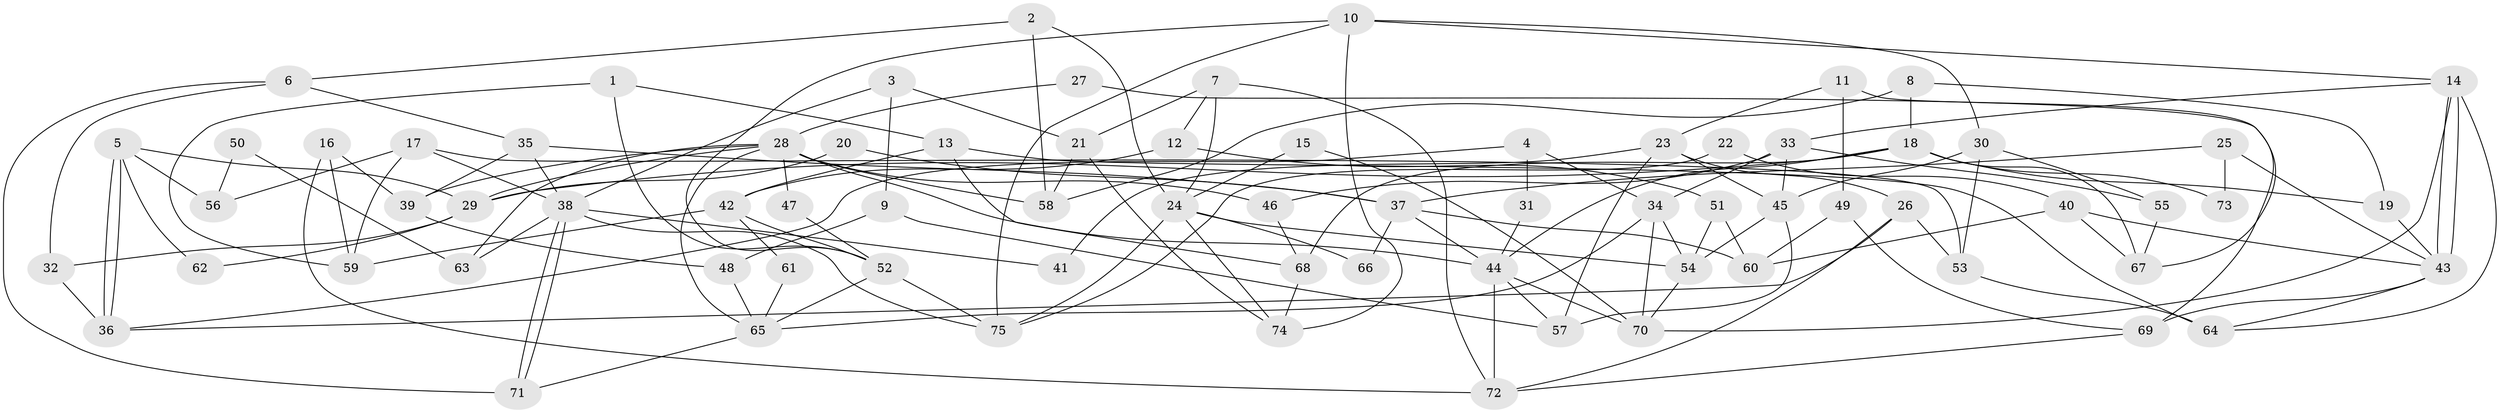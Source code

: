 // coarse degree distribution, {3: 0.24, 5: 0.18, 4: 0.08, 6: 0.1, 8: 0.04, 2: 0.18, 9: 0.06, 7: 0.1, 11: 0.02}
// Generated by graph-tools (version 1.1) at 2025/23/03/03/25 07:23:57]
// undirected, 75 vertices, 150 edges
graph export_dot {
graph [start="1"]
  node [color=gray90,style=filled];
  1;
  2;
  3;
  4;
  5;
  6;
  7;
  8;
  9;
  10;
  11;
  12;
  13;
  14;
  15;
  16;
  17;
  18;
  19;
  20;
  21;
  22;
  23;
  24;
  25;
  26;
  27;
  28;
  29;
  30;
  31;
  32;
  33;
  34;
  35;
  36;
  37;
  38;
  39;
  40;
  41;
  42;
  43;
  44;
  45;
  46;
  47;
  48;
  49;
  50;
  51;
  52;
  53;
  54;
  55;
  56;
  57;
  58;
  59;
  60;
  61;
  62;
  63;
  64;
  65;
  66;
  67;
  68;
  69;
  70;
  71;
  72;
  73;
  74;
  75;
  1 -- 52;
  1 -- 59;
  1 -- 13;
  2 -- 58;
  2 -- 24;
  2 -- 6;
  3 -- 21;
  3 -- 38;
  3 -- 9;
  4 -- 36;
  4 -- 34;
  4 -- 31;
  5 -- 29;
  5 -- 36;
  5 -- 36;
  5 -- 56;
  5 -- 62;
  6 -- 71;
  6 -- 32;
  6 -- 35;
  7 -- 72;
  7 -- 21;
  7 -- 12;
  7 -- 24;
  8 -- 19;
  8 -- 18;
  8 -- 58;
  9 -- 57;
  9 -- 48;
  10 -- 14;
  10 -- 52;
  10 -- 30;
  10 -- 74;
  10 -- 75;
  11 -- 49;
  11 -- 67;
  11 -- 23;
  12 -- 42;
  12 -- 51;
  13 -- 64;
  13 -- 42;
  13 -- 68;
  14 -- 43;
  14 -- 43;
  14 -- 64;
  14 -- 33;
  14 -- 70;
  15 -- 24;
  15 -- 70;
  16 -- 39;
  16 -- 59;
  16 -- 72;
  17 -- 53;
  17 -- 38;
  17 -- 56;
  17 -- 59;
  18 -- 44;
  18 -- 68;
  18 -- 19;
  18 -- 29;
  18 -- 67;
  18 -- 73;
  19 -- 43;
  20 -- 29;
  20 -- 37;
  21 -- 58;
  21 -- 74;
  22 -- 75;
  22 -- 40;
  23 -- 45;
  23 -- 26;
  23 -- 41;
  23 -- 57;
  24 -- 54;
  24 -- 66;
  24 -- 74;
  24 -- 75;
  25 -- 43;
  25 -- 37;
  25 -- 73;
  26 -- 72;
  26 -- 36;
  26 -- 53;
  27 -- 69;
  27 -- 28;
  28 -- 29;
  28 -- 44;
  28 -- 39;
  28 -- 46;
  28 -- 47;
  28 -- 58;
  28 -- 63;
  28 -- 65;
  29 -- 32;
  29 -- 62;
  30 -- 45;
  30 -- 53;
  30 -- 55;
  31 -- 44;
  32 -- 36;
  33 -- 46;
  33 -- 34;
  33 -- 45;
  33 -- 55;
  34 -- 65;
  34 -- 54;
  34 -- 70;
  35 -- 38;
  35 -- 37;
  35 -- 39;
  37 -- 44;
  37 -- 60;
  37 -- 66;
  38 -- 75;
  38 -- 71;
  38 -- 71;
  38 -- 41;
  38 -- 63;
  39 -- 48;
  40 -- 60;
  40 -- 67;
  40 -- 43;
  42 -- 52;
  42 -- 59;
  42 -- 61;
  43 -- 64;
  43 -- 69;
  44 -- 57;
  44 -- 70;
  44 -- 72;
  45 -- 54;
  45 -- 57;
  46 -- 68;
  47 -- 52;
  48 -- 65;
  49 -- 69;
  49 -- 60;
  50 -- 63;
  50 -- 56;
  51 -- 54;
  51 -- 60;
  52 -- 75;
  52 -- 65;
  53 -- 64;
  54 -- 70;
  55 -- 67;
  61 -- 65;
  65 -- 71;
  68 -- 74;
  69 -- 72;
}
